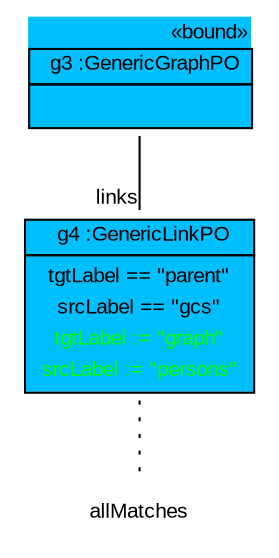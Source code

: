 graph ObjectDiagram {
   node [shape = none, fontsize = 10, fontname = "Arial"];
   edge [fontsize = 10, fontname = "Arial"];

g3 [label=<<table border='0' cellborder='1' cellspacing='0' color='black' bgcolor='deepskyblue'> <tr> <td border='0' align='right'><font color='black'>&#171;bound&#187;</font></td></tr> <tr> <td align='center'> <font color='black'> g3 :GenericGraphPO </font></td></tr> <tr> <td align='left'> <table border='0' cellborder='0' cellspacing='0' color='black'> <tr> <td>  </td></tr></table></td></tr></table>>];
g4 [label=<<table border='0' cellborder='1' cellspacing='0' color='black' bgcolor='deepskyblue'>  <tr> <td align='center'> <font color='black'> g4 :GenericLinkPO </font></td></tr> <tr> <td align='left'> <table border='0' cellborder='0' cellspacing='0' color='black'> <tr><td><font color='black'> tgtLabel == "parent" </font></td></tr><tr><td><font color='black'> srcLabel == "gcs" </font></td></tr><tr><td><font color='green'> tgtLabel := "graph" </font></td></tr><tr><td><font color='green'> srcLabel := "persons" </font></td></tr></table></td></tr></table>>];
allMatches_g4 [label=allMatches];

g4 -- allMatches_g4 [style="dotted"];
g3 -- g4 [headlabel = "links" taillabel = "" color="black" fontcolor="black"];
}
